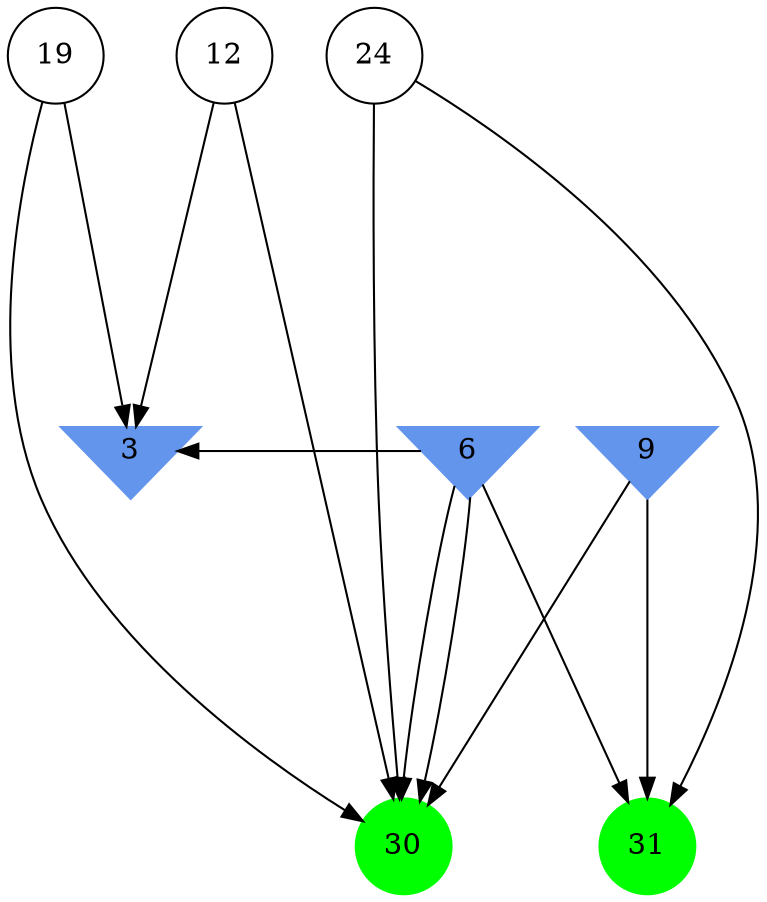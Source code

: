 digraph brain {
	ranksep=2.0;
	3 [shape=invtriangle,style=filled,color=cornflowerblue];
	6 [shape=invtriangle,style=filled,color=cornflowerblue];
	9 [shape=invtriangle,style=filled,color=cornflowerblue];
	12 [shape=circle,color=black];
	19 [shape=circle,color=black];
	24 [shape=circle,color=black];
	30 [shape=circle,style=filled,color=green];
	31 [shape=circle,style=filled,color=green];
	6	->	31;
	6	->	30;
	9	->	31;
	9	->	30;
	24	->	31;
	24	->	30;
	6	->	3;
	6	->	30;
	19	->	3;
	19	->	30;
	12	->	3;
	12	->	30;
	{ rank=same; 3; 6; 9; }
	{ rank=same; 12; 19; 24; }
	{ rank=same; 30; 31; }
}
